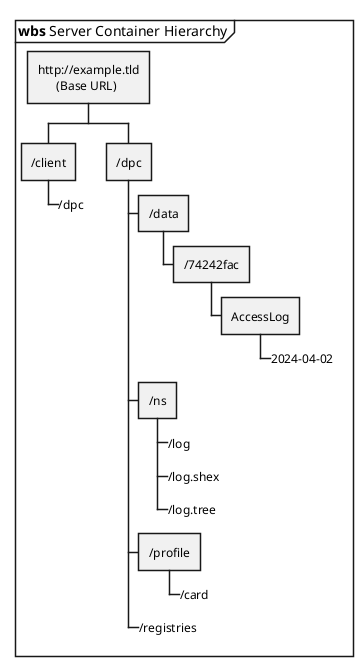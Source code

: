 @startwbs
mainframe **wbs** Server Container Hierarchy
+ http://example.tld\n      (Base URL)
++ /client
+++_ /dpc
++ /dpc
+++ /data
++++ /74242fac
+++++ AccessLog
++++++_ 2024-04-02
+++ /ns
++++_ /log
++++_ /log.shex
++++_ /log.tree
+++ /profile
++++_ /card
+++_ /registries
@endwbs